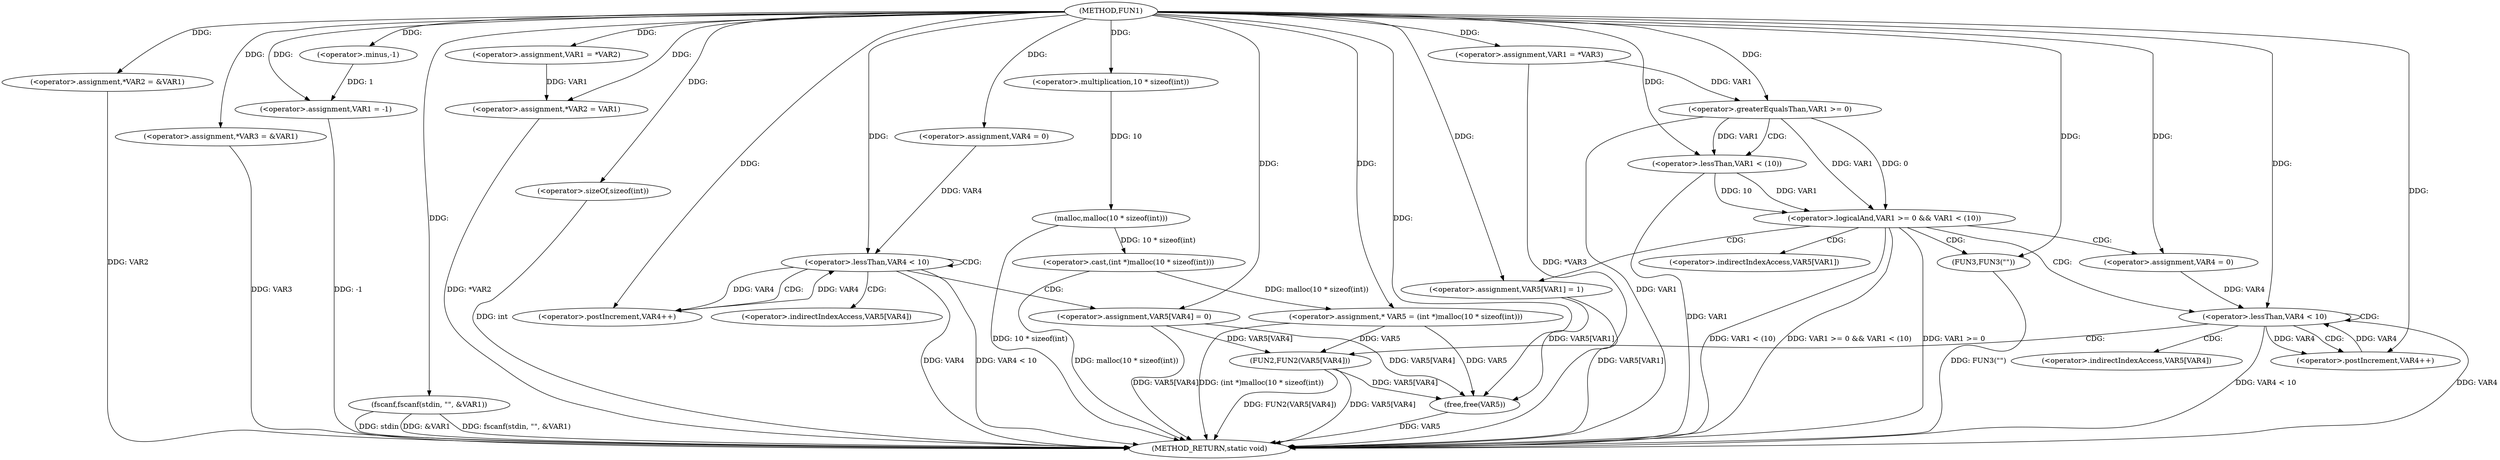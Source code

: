 digraph FUN1 {  
"1000100" [label = "(METHOD,FUN1)" ]
"1000199" [label = "(METHOD_RETURN,static void)" ]
"1000104" [label = "(<operator>.assignment,*VAR2 = &VAR1)" ]
"1000109" [label = "(<operator>.assignment,*VAR3 = &VAR1)" ]
"1000113" [label = "(<operator>.assignment,VAR1 = -1)" ]
"1000115" [label = "(<operator>.minus,-1)" ]
"1000119" [label = "(<operator>.assignment,VAR1 = *VAR2)" ]
"1000123" [label = "(fscanf,fscanf(stdin, \"\", &VAR1))" ]
"1000128" [label = "(<operator>.assignment,*VAR2 = VAR1)" ]
"1000134" [label = "(<operator>.assignment,VAR1 = *VAR3)" ]
"1000141" [label = "(<operator>.assignment,* VAR5 = (int *)malloc(10 * sizeof(int)))" ]
"1000143" [label = "(<operator>.cast,(int *)malloc(10 * sizeof(int)))" ]
"1000145" [label = "(malloc,malloc(10 * sizeof(int)))" ]
"1000146" [label = "(<operator>.multiplication,10 * sizeof(int))" ]
"1000148" [label = "(<operator>.sizeOf,sizeof(int))" ]
"1000151" [label = "(<operator>.assignment,VAR4 = 0)" ]
"1000154" [label = "(<operator>.lessThan,VAR4 < 10)" ]
"1000157" [label = "(<operator>.postIncrement,VAR4++)" ]
"1000160" [label = "(<operator>.assignment,VAR5[VAR4] = 0)" ]
"1000166" [label = "(<operator>.logicalAnd,VAR1 >= 0 && VAR1 < (10))" ]
"1000167" [label = "(<operator>.greaterEqualsThan,VAR1 >= 0)" ]
"1000170" [label = "(<operator>.lessThan,VAR1 < (10))" ]
"1000174" [label = "(<operator>.assignment,VAR5[VAR1] = 1)" ]
"1000180" [label = "(<operator>.assignment,VAR4 = 0)" ]
"1000183" [label = "(<operator>.lessThan,VAR4 < 10)" ]
"1000186" [label = "(<operator>.postIncrement,VAR4++)" ]
"1000189" [label = "(FUN2,FUN2(VAR5[VAR4]))" ]
"1000195" [label = "(FUN3,FUN3(\"\"))" ]
"1000197" [label = "(free,free(VAR5))" ]
"1000161" [label = "(<operator>.indirectIndexAccess,VAR5[VAR4])" ]
"1000175" [label = "(<operator>.indirectIndexAccess,VAR5[VAR1])" ]
"1000190" [label = "(<operator>.indirectIndexAccess,VAR5[VAR4])" ]
  "1000189" -> "1000199"  [ label = "DDG: VAR5[VAR4]"] 
  "1000104" -> "1000199"  [ label = "DDG: VAR2"] 
  "1000154" -> "1000199"  [ label = "DDG: VAR4 < 10"] 
  "1000166" -> "1000199"  [ label = "DDG: VAR1 < (10)"] 
  "1000145" -> "1000199"  [ label = "DDG: 10 * sizeof(int)"] 
  "1000167" -> "1000199"  [ label = "DDG: VAR1"] 
  "1000123" -> "1000199"  [ label = "DDG: &VAR1"] 
  "1000189" -> "1000199"  [ label = "DDG: FUN2(VAR5[VAR4])"] 
  "1000123" -> "1000199"  [ label = "DDG: fscanf(stdin, \"\", &VAR1)"] 
  "1000166" -> "1000199"  [ label = "DDG: VAR1 >= 0 && VAR1 < (10)"] 
  "1000195" -> "1000199"  [ label = "DDG: FUN3(\"\")"] 
  "1000183" -> "1000199"  [ label = "DDG: VAR4"] 
  "1000128" -> "1000199"  [ label = "DDG: *VAR2"] 
  "1000154" -> "1000199"  [ label = "DDG: VAR4"] 
  "1000166" -> "1000199"  [ label = "DDG: VAR1 >= 0"] 
  "1000113" -> "1000199"  [ label = "DDG: -1"] 
  "1000148" -> "1000199"  [ label = "DDG: int"] 
  "1000109" -> "1000199"  [ label = "DDG: VAR3"] 
  "1000141" -> "1000199"  [ label = "DDG: (int *)malloc(10 * sizeof(int))"] 
  "1000134" -> "1000199"  [ label = "DDG: *VAR3"] 
  "1000143" -> "1000199"  [ label = "DDG: malloc(10 * sizeof(int))"] 
  "1000170" -> "1000199"  [ label = "DDG: VAR1"] 
  "1000160" -> "1000199"  [ label = "DDG: VAR5[VAR4]"] 
  "1000183" -> "1000199"  [ label = "DDG: VAR4 < 10"] 
  "1000174" -> "1000199"  [ label = "DDG: VAR5[VAR1]"] 
  "1000123" -> "1000199"  [ label = "DDG: stdin"] 
  "1000197" -> "1000199"  [ label = "DDG: VAR5"] 
  "1000100" -> "1000104"  [ label = "DDG: "] 
  "1000100" -> "1000109"  [ label = "DDG: "] 
  "1000115" -> "1000113"  [ label = "DDG: 1"] 
  "1000100" -> "1000113"  [ label = "DDG: "] 
  "1000100" -> "1000115"  [ label = "DDG: "] 
  "1000100" -> "1000119"  [ label = "DDG: "] 
  "1000100" -> "1000123"  [ label = "DDG: "] 
  "1000119" -> "1000128"  [ label = "DDG: VAR1"] 
  "1000100" -> "1000128"  [ label = "DDG: "] 
  "1000100" -> "1000134"  [ label = "DDG: "] 
  "1000143" -> "1000141"  [ label = "DDG: malloc(10 * sizeof(int))"] 
  "1000100" -> "1000141"  [ label = "DDG: "] 
  "1000145" -> "1000143"  [ label = "DDG: 10 * sizeof(int)"] 
  "1000146" -> "1000145"  [ label = "DDG: 10"] 
  "1000100" -> "1000146"  [ label = "DDG: "] 
  "1000100" -> "1000148"  [ label = "DDG: "] 
  "1000100" -> "1000151"  [ label = "DDG: "] 
  "1000151" -> "1000154"  [ label = "DDG: VAR4"] 
  "1000157" -> "1000154"  [ label = "DDG: VAR4"] 
  "1000100" -> "1000154"  [ label = "DDG: "] 
  "1000154" -> "1000157"  [ label = "DDG: VAR4"] 
  "1000100" -> "1000157"  [ label = "DDG: "] 
  "1000100" -> "1000160"  [ label = "DDG: "] 
  "1000167" -> "1000166"  [ label = "DDG: VAR1"] 
  "1000167" -> "1000166"  [ label = "DDG: 0"] 
  "1000134" -> "1000167"  [ label = "DDG: VAR1"] 
  "1000100" -> "1000167"  [ label = "DDG: "] 
  "1000170" -> "1000166"  [ label = "DDG: VAR1"] 
  "1000170" -> "1000166"  [ label = "DDG: 10"] 
  "1000167" -> "1000170"  [ label = "DDG: VAR1"] 
  "1000100" -> "1000170"  [ label = "DDG: "] 
  "1000100" -> "1000174"  [ label = "DDG: "] 
  "1000100" -> "1000180"  [ label = "DDG: "] 
  "1000186" -> "1000183"  [ label = "DDG: VAR4"] 
  "1000180" -> "1000183"  [ label = "DDG: VAR4"] 
  "1000100" -> "1000183"  [ label = "DDG: "] 
  "1000183" -> "1000186"  [ label = "DDG: VAR4"] 
  "1000100" -> "1000186"  [ label = "DDG: "] 
  "1000141" -> "1000189"  [ label = "DDG: VAR5"] 
  "1000160" -> "1000189"  [ label = "DDG: VAR5[VAR4]"] 
  "1000100" -> "1000195"  [ label = "DDG: "] 
  "1000141" -> "1000197"  [ label = "DDG: VAR5"] 
  "1000189" -> "1000197"  [ label = "DDG: VAR5[VAR4]"] 
  "1000160" -> "1000197"  [ label = "DDG: VAR5[VAR4]"] 
  "1000174" -> "1000197"  [ label = "DDG: VAR5[VAR1]"] 
  "1000100" -> "1000197"  [ label = "DDG: "] 
  "1000154" -> "1000154"  [ label = "CDG: "] 
  "1000154" -> "1000161"  [ label = "CDG: "] 
  "1000154" -> "1000160"  [ label = "CDG: "] 
  "1000154" -> "1000157"  [ label = "CDG: "] 
  "1000166" -> "1000174"  [ label = "CDG: "] 
  "1000166" -> "1000175"  [ label = "CDG: "] 
  "1000166" -> "1000195"  [ label = "CDG: "] 
  "1000166" -> "1000180"  [ label = "CDG: "] 
  "1000166" -> "1000183"  [ label = "CDG: "] 
  "1000167" -> "1000170"  [ label = "CDG: "] 
  "1000183" -> "1000190"  [ label = "CDG: "] 
  "1000183" -> "1000186"  [ label = "CDG: "] 
  "1000183" -> "1000183"  [ label = "CDG: "] 
  "1000183" -> "1000189"  [ label = "CDG: "] 
}
